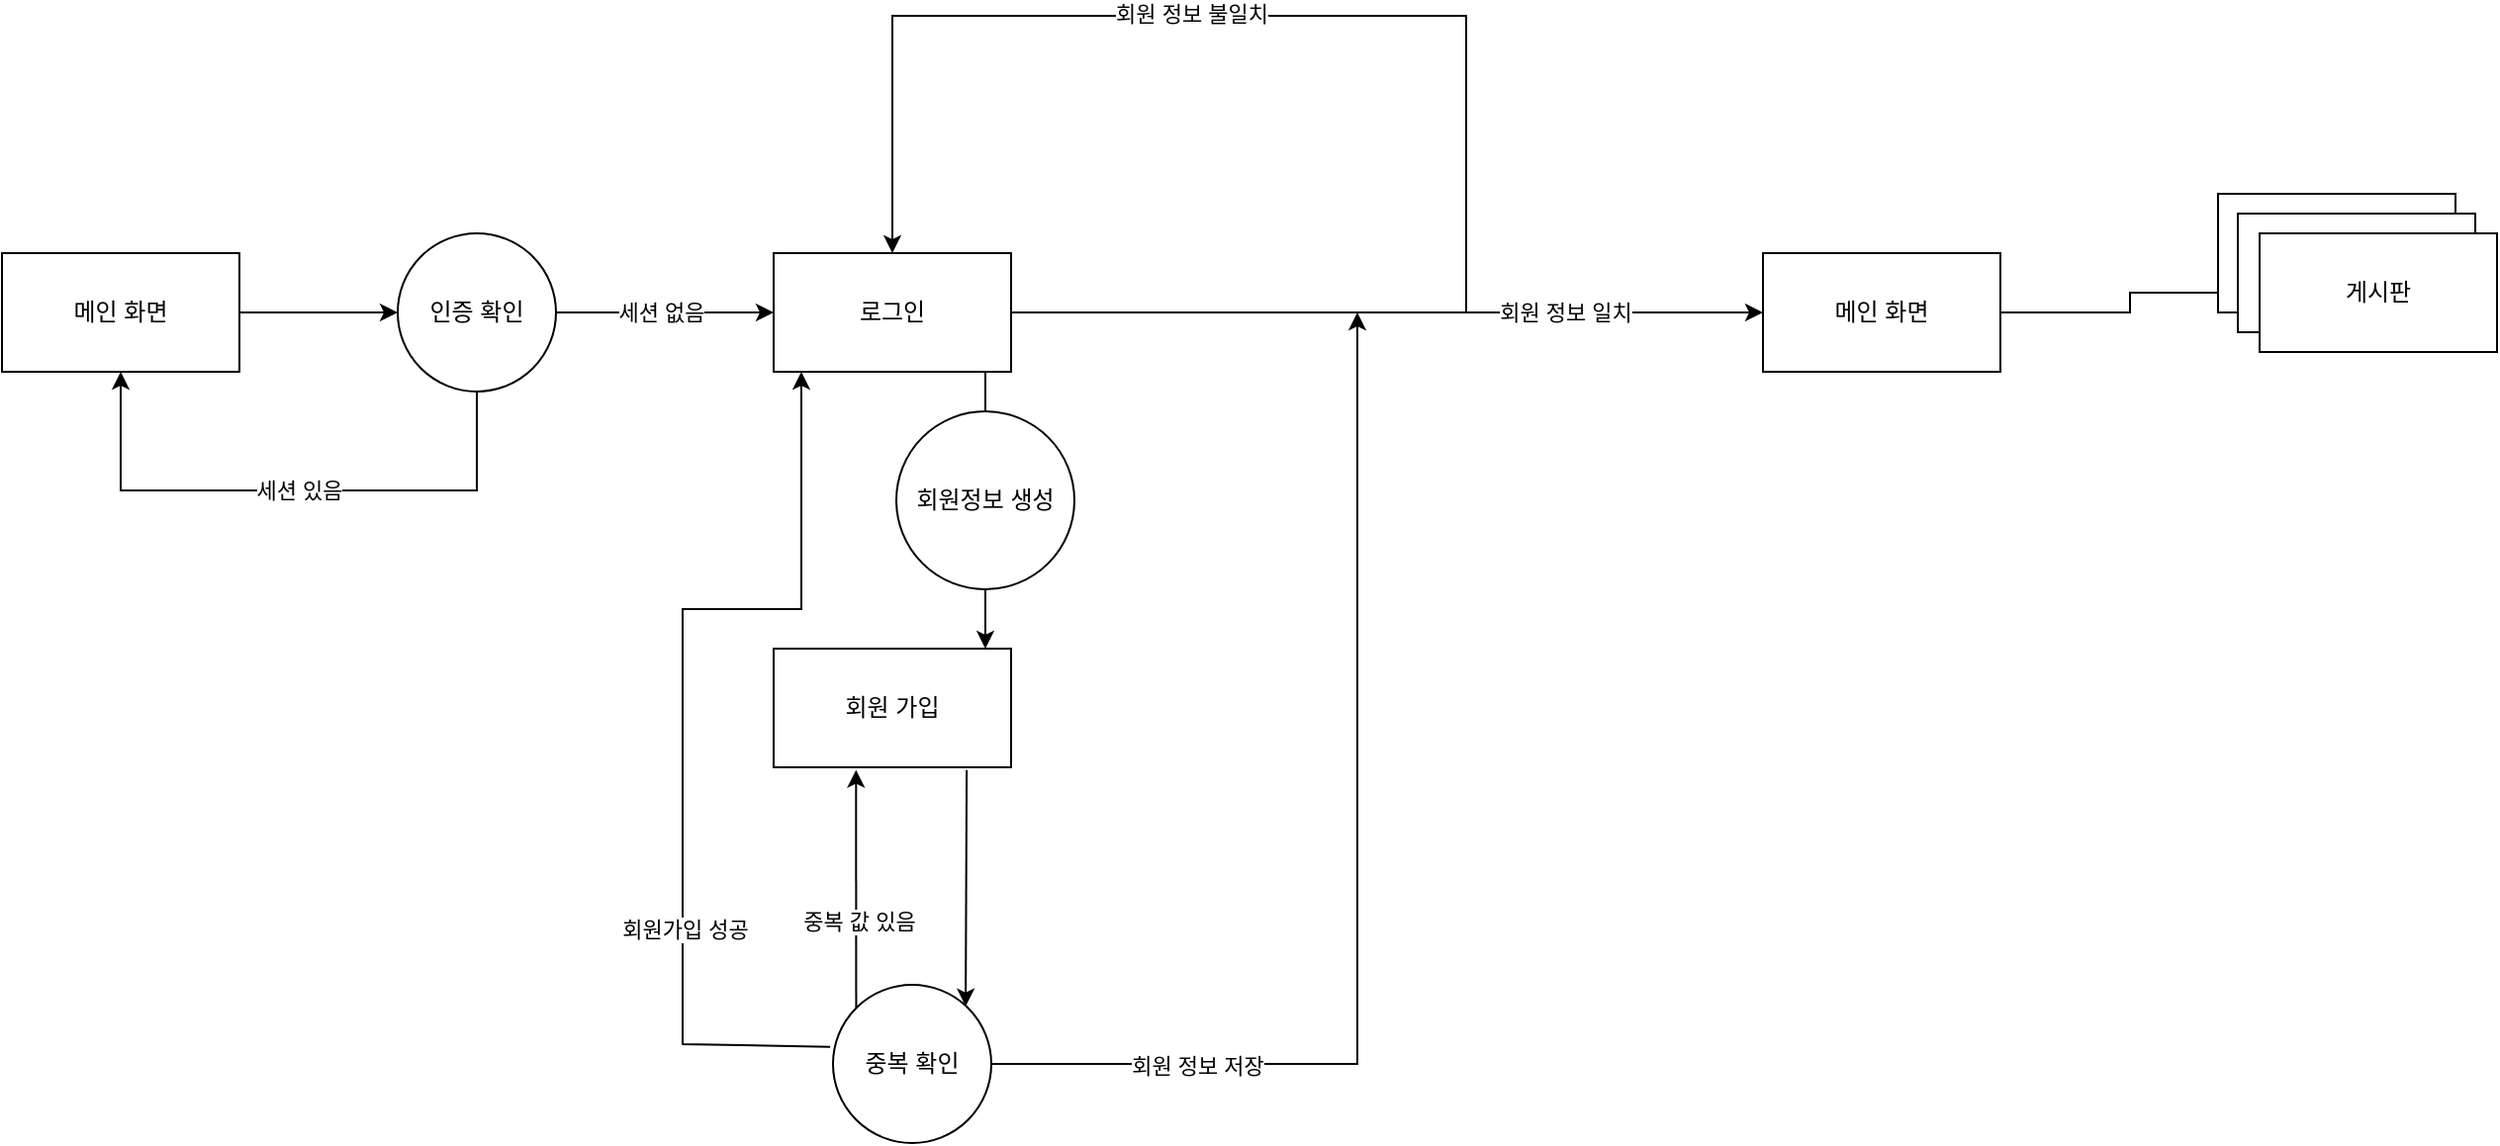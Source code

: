 <mxfile version="20.7.4" type="github">
  <diagram id="MY1LiLIPlrJ54WWhlX35" name="페이지-1">
    <mxGraphModel dx="1272" dy="1980" grid="1" gridSize="10" guides="1" tooltips="1" connect="1" arrows="1" fold="1" page="1" pageScale="1" pageWidth="827" pageHeight="1169" math="0" shadow="0">
      <root>
        <mxCell id="0" />
        <mxCell id="1" parent="0" />
        <mxCell id="s9HX1IU633ItVYGYn2t1-1" value="메인 화면" style="rounded=0;whiteSpace=wrap;html=1;" parent="1" vertex="1">
          <mxGeometry x="40" y="40" width="120" height="60" as="geometry" />
        </mxCell>
        <mxCell id="Uj1SNhuvzONEDBK5m77G-2" value="로그인" style="rounded=0;whiteSpace=wrap;html=1;" parent="1" vertex="1">
          <mxGeometry x="430" y="40" width="120" height="60" as="geometry" />
        </mxCell>
        <mxCell id="Uj1SNhuvzONEDBK5m77G-3" value="회원 가입" style="rounded=0;whiteSpace=wrap;html=1;" parent="1" vertex="1">
          <mxGeometry x="430" y="240" width="120" height="60" as="geometry" />
        </mxCell>
        <mxCell id="Uj1SNhuvzONEDBK5m77G-4" value="인증 확인" style="ellipse;whiteSpace=wrap;html=1;aspect=fixed;" parent="1" vertex="1">
          <mxGeometry x="240" y="30" width="80" height="80" as="geometry" />
        </mxCell>
        <mxCell id="Uj1SNhuvzONEDBK5m77G-6" value="" style="endArrow=classic;html=1;rounded=0;exitX=1;exitY=0.5;exitDx=0;exitDy=0;entryX=0;entryY=0.5;entryDx=0;entryDy=0;" parent="1" source="s9HX1IU633ItVYGYn2t1-1" target="Uj1SNhuvzONEDBK5m77G-4" edge="1">
          <mxGeometry width="50" height="50" relative="1" as="geometry">
            <mxPoint x="70" y="200" as="sourcePoint" />
            <mxPoint x="120" y="150" as="targetPoint" />
          </mxGeometry>
        </mxCell>
        <mxCell id="Uj1SNhuvzONEDBK5m77G-7" value="" style="endArrow=classic;html=1;rounded=0;exitX=0.5;exitY=1;exitDx=0;exitDy=0;entryX=0.5;entryY=1;entryDx=0;entryDy=0;" parent="1" source="Uj1SNhuvzONEDBK5m77G-4" target="s9HX1IU633ItVYGYn2t1-1" edge="1">
          <mxGeometry width="50" height="50" relative="1" as="geometry">
            <mxPoint x="320" y="230" as="sourcePoint" />
            <mxPoint x="50" y="160" as="targetPoint" />
            <Array as="points">
              <mxPoint x="280" y="160" />
              <mxPoint x="100" y="160" />
            </Array>
          </mxGeometry>
        </mxCell>
        <mxCell id="Uj1SNhuvzONEDBK5m77G-10" value="세션 있음" style="edgeLabel;html=1;align=center;verticalAlign=middle;resizable=0;points=[];" parent="Uj1SNhuvzONEDBK5m77G-7" vertex="1" connectable="0">
          <mxGeometry x="-0.103" relative="1" as="geometry">
            <mxPoint x="-10" as="offset" />
          </mxGeometry>
        </mxCell>
        <mxCell id="Uj1SNhuvzONEDBK5m77G-11" value="" style="endArrow=classic;html=1;rounded=0;exitX=1;exitY=0.5;exitDx=0;exitDy=0;entryX=0;entryY=0.5;entryDx=0;entryDy=0;" parent="1" source="Uj1SNhuvzONEDBK5m77G-4" target="Uj1SNhuvzONEDBK5m77G-2" edge="1">
          <mxGeometry width="50" height="50" relative="1" as="geometry">
            <mxPoint x="320" y="230" as="sourcePoint" />
            <mxPoint x="370" y="180" as="targetPoint" />
          </mxGeometry>
        </mxCell>
        <mxCell id="Uj1SNhuvzONEDBK5m77G-12" value="세션 없음" style="edgeLabel;html=1;align=center;verticalAlign=middle;resizable=0;points=[];" parent="Uj1SNhuvzONEDBK5m77G-11" vertex="1" connectable="0">
          <mxGeometry x="-0.223" relative="1" as="geometry">
            <mxPoint x="10" as="offset" />
          </mxGeometry>
        </mxCell>
        <mxCell id="Uj1SNhuvzONEDBK5m77G-13" value="" style="endArrow=classic;html=1;rounded=0;exitX=0.5;exitY=1;exitDx=0;exitDy=0;entryX=0.5;entryY=0;entryDx=0;entryDy=0;" parent="1" edge="1">
          <mxGeometry width="50" height="50" relative="1" as="geometry">
            <mxPoint x="537.0" y="100" as="sourcePoint" />
            <mxPoint x="537.0" y="240" as="targetPoint" />
          </mxGeometry>
        </mxCell>
        <mxCell id="Uj1SNhuvzONEDBK5m77G-15" value="" style="endArrow=classic;html=1;rounded=0;entryX=0.25;entryY=1;entryDx=0;entryDy=0;exitX=-0.018;exitY=0.392;exitDx=0;exitDy=0;exitPerimeter=0;" parent="1" source="Uj1SNhuvzONEDBK5m77G-21" edge="1">
          <mxGeometry width="50" height="50" relative="1" as="geometry">
            <mxPoint x="440" y="460" as="sourcePoint" />
            <mxPoint x="444" y="100" as="targetPoint" />
            <Array as="points">
              <mxPoint x="384" y="440" />
              <mxPoint x="384" y="220" />
              <mxPoint x="444" y="220" />
            </Array>
          </mxGeometry>
        </mxCell>
        <mxCell id="Uj1SNhuvzONEDBK5m77G-16" value="회원가입 성공" style="edgeLabel;html=1;align=center;verticalAlign=middle;resizable=0;points=[];" parent="Uj1SNhuvzONEDBK5m77G-15" vertex="1" connectable="0">
          <mxGeometry x="0.133" y="-1" relative="1" as="geometry">
            <mxPoint y="136" as="offset" />
          </mxGeometry>
        </mxCell>
        <mxCell id="X72h_pfgeENVgynrG5TA-5" value="" style="edgeStyle=orthogonalEdgeStyle;rounded=0;orthogonalLoop=1;jettySize=auto;html=1;entryX=0;entryY=0.5;entryDx=0;entryDy=0;" edge="1" parent="1" source="Uj1SNhuvzONEDBK5m77G-18" target="X72h_pfgeENVgynrG5TA-2">
          <mxGeometry relative="1" as="geometry" />
        </mxCell>
        <mxCell id="Uj1SNhuvzONEDBK5m77G-18" value="메인 화면" style="rounded=0;whiteSpace=wrap;html=1;" parent="1" vertex="1">
          <mxGeometry x="930" y="40" width="120" height="60" as="geometry" />
        </mxCell>
        <mxCell id="Uj1SNhuvzONEDBK5m77G-21" value="중복 확인" style="ellipse;whiteSpace=wrap;html=1;aspect=fixed;" parent="1" vertex="1">
          <mxGeometry x="460" y="410" width="80" height="80" as="geometry" />
        </mxCell>
        <mxCell id="Uj1SNhuvzONEDBK5m77G-22" value="" style="endArrow=classic;html=1;rounded=0;exitX=0.813;exitY=1.022;exitDx=0;exitDy=0;exitPerimeter=0;entryX=0.838;entryY=0.136;entryDx=0;entryDy=0;entryPerimeter=0;" parent="1" source="Uj1SNhuvzONEDBK5m77G-3" target="Uj1SNhuvzONEDBK5m77G-21" edge="1">
          <mxGeometry width="50" height="50" relative="1" as="geometry">
            <mxPoint x="490" y="280" as="sourcePoint" />
            <mxPoint x="540" y="230" as="targetPoint" />
          </mxGeometry>
        </mxCell>
        <mxCell id="Uj1SNhuvzONEDBK5m77G-24" value="" style="endArrow=classic;html=1;rounded=0;exitX=0;exitY=0;exitDx=0;exitDy=0;entryX=0.347;entryY=1.022;entryDx=0;entryDy=0;entryPerimeter=0;" parent="1" source="Uj1SNhuvzONEDBK5m77G-21" target="Uj1SNhuvzONEDBK5m77G-3" edge="1">
          <mxGeometry width="50" height="50" relative="1" as="geometry">
            <mxPoint x="490" y="280" as="sourcePoint" />
            <mxPoint x="540" y="230" as="targetPoint" />
          </mxGeometry>
        </mxCell>
        <mxCell id="Uj1SNhuvzONEDBK5m77G-25" value="중복 값 있음" style="edgeLabel;html=1;align=center;verticalAlign=middle;resizable=0;points=[];" parent="Uj1SNhuvzONEDBK5m77G-24" vertex="1" connectable="0">
          <mxGeometry x="-0.272" y="-1" relative="1" as="geometry">
            <mxPoint as="offset" />
          </mxGeometry>
        </mxCell>
        <mxCell id="Uj1SNhuvzONEDBK5m77G-29" value="" style="endArrow=classic;html=1;rounded=0;exitX=1;exitY=0.5;exitDx=0;exitDy=0;entryX=0;entryY=0.5;entryDx=0;entryDy=0;" parent="1" source="Uj1SNhuvzONEDBK5m77G-2" target="Uj1SNhuvzONEDBK5m77G-18" edge="1">
          <mxGeometry width="50" height="50" relative="1" as="geometry">
            <mxPoint x="490" y="280" as="sourcePoint" />
            <mxPoint x="540" y="230" as="targetPoint" />
          </mxGeometry>
        </mxCell>
        <mxCell id="Uj1SNhuvzONEDBK5m77G-32" value="" style="endArrow=classic;html=1;rounded=0;exitX=1;exitY=0.5;exitDx=0;exitDy=0;" parent="1" source="Uj1SNhuvzONEDBK5m77G-21" edge="1">
          <mxGeometry width="50" height="50" relative="1" as="geometry">
            <mxPoint x="630" y="320" as="sourcePoint" />
            <mxPoint x="725" y="70" as="targetPoint" />
            <Array as="points">
              <mxPoint x="725" y="450" />
            </Array>
          </mxGeometry>
        </mxCell>
        <mxCell id="Uj1SNhuvzONEDBK5m77G-33" value="회원 정보 저장" style="edgeLabel;html=1;align=center;verticalAlign=middle;resizable=0;points=[];" parent="Uj1SNhuvzONEDBK5m77G-32" vertex="1" connectable="0">
          <mxGeometry x="-0.623" y="-3" relative="1" as="geometry">
            <mxPoint x="-3" y="-2" as="offset" />
          </mxGeometry>
        </mxCell>
        <mxCell id="Uj1SNhuvzONEDBK5m77G-48" value="" style="endArrow=classic;html=1;rounded=0;entryX=0.5;entryY=0;entryDx=0;entryDy=0;" parent="1" target="Uj1SNhuvzONEDBK5m77G-2" edge="1">
          <mxGeometry width="50" height="50" relative="1" as="geometry">
            <mxPoint x="780" y="70" as="sourcePoint" />
            <mxPoint x="480" y="-80" as="targetPoint" />
            <Array as="points">
              <mxPoint x="780" y="-80" />
              <mxPoint x="490" y="-80" />
            </Array>
          </mxGeometry>
        </mxCell>
        <mxCell id="Uj1SNhuvzONEDBK5m77G-51" value="회원 정보 불일치" style="edgeLabel;html=1;align=center;verticalAlign=middle;resizable=0;points=[];" parent="Uj1SNhuvzONEDBK5m77G-48" vertex="1" connectable="0">
          <mxGeometry x="0.152" y="-1" relative="1" as="geometry">
            <mxPoint x="33" as="offset" />
          </mxGeometry>
        </mxCell>
        <mxCell id="Uj1SNhuvzONEDBK5m77G-49" value="회원 정보 일치" style="edgeLabel;html=1;align=center;verticalAlign=middle;resizable=0;points=[];" parent="1" vertex="1" connectable="0">
          <mxGeometry x="830.002" y="70.0" as="geometry" />
        </mxCell>
        <mxCell id="Uj1SNhuvzONEDBK5m77G-58" value="회원정보 생성" style="ellipse;whiteSpace=wrap;html=1;aspect=fixed;" parent="1" vertex="1">
          <mxGeometry x="492" y="120" width="90" height="90" as="geometry" />
        </mxCell>
        <mxCell id="X72h_pfgeENVgynrG5TA-3" value="" style="rounded=0;whiteSpace=wrap;html=1;" vertex="1" parent="1">
          <mxGeometry x="1160" y="10" width="120" height="60" as="geometry" />
        </mxCell>
        <mxCell id="X72h_pfgeENVgynrG5TA-4" value="" style="rounded=0;whiteSpace=wrap;html=1;" vertex="1" parent="1">
          <mxGeometry x="1170" y="20" width="120" height="60" as="geometry" />
        </mxCell>
        <mxCell id="X72h_pfgeENVgynrG5TA-2" value="게시판" style="rounded=0;whiteSpace=wrap;html=1;" vertex="1" parent="1">
          <mxGeometry x="1181" y="30" width="120" height="60" as="geometry" />
        </mxCell>
      </root>
    </mxGraphModel>
  </diagram>
</mxfile>
